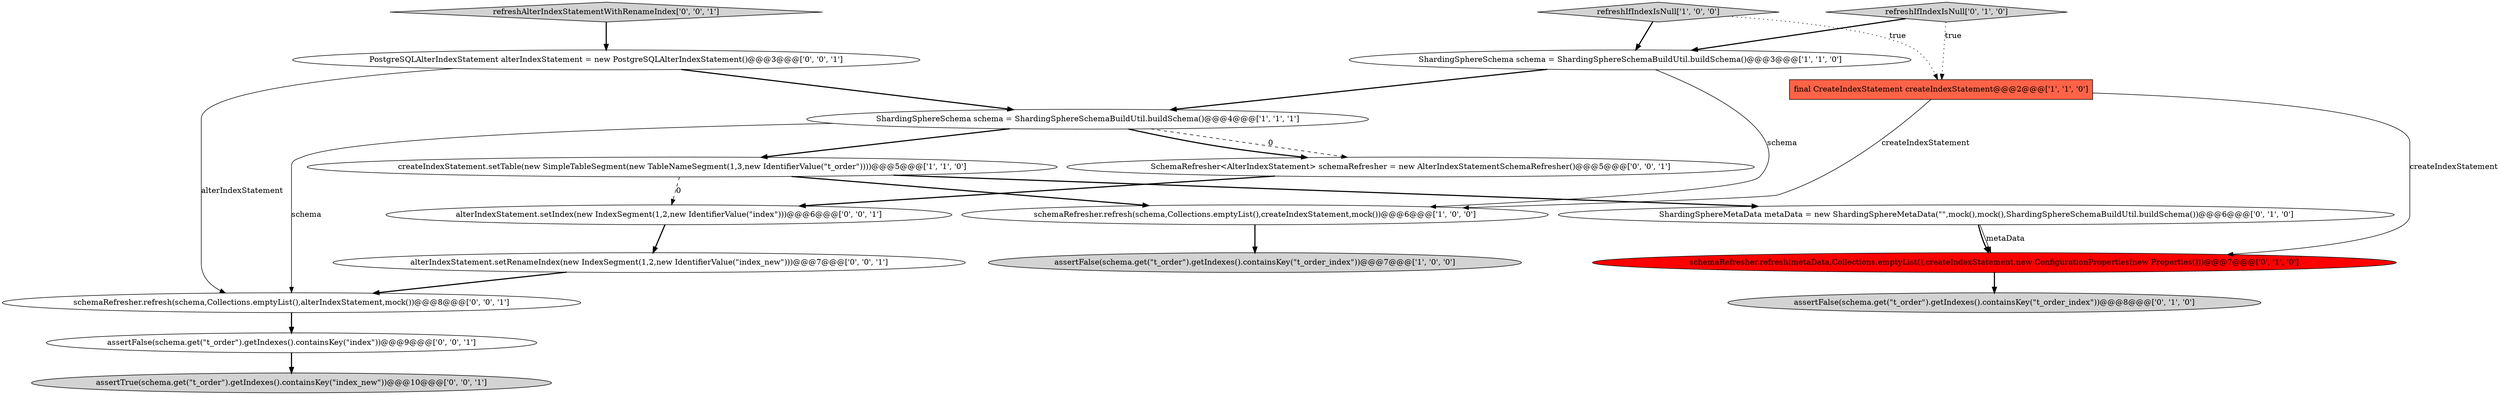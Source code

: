 digraph {
13 [style = filled, label = "PostgreSQLAlterIndexStatement alterIndexStatement = new PostgreSQLAlterIndexStatement()@@@3@@@['0', '0', '1']", fillcolor = white, shape = ellipse image = "AAA0AAABBB3BBB"];
1 [style = filled, label = "ShardingSphereSchema schema = ShardingSphereSchemaBuildUtil.buildSchema()@@@4@@@['1', '1', '1']", fillcolor = white, shape = ellipse image = "AAA0AAABBB1BBB"];
5 [style = filled, label = "createIndexStatement.setTable(new SimpleTableSegment(new TableNameSegment(1,3,new IdentifierValue(\"t_order\"))))@@@5@@@['1', '1', '0']", fillcolor = white, shape = ellipse image = "AAA0AAABBB1BBB"];
0 [style = filled, label = "ShardingSphereSchema schema = ShardingSphereSchemaBuildUtil.buildSchema()@@@3@@@['1', '1', '0']", fillcolor = white, shape = ellipse image = "AAA0AAABBB1BBB"];
8 [style = filled, label = "schemaRefresher.refresh(metaData,Collections.emptyList(),createIndexStatement,new ConfigurationProperties(new Properties()))@@@7@@@['0', '1', '0']", fillcolor = red, shape = ellipse image = "AAA1AAABBB2BBB"];
18 [style = filled, label = "assertFalse(schema.get(\"t_order\").getIndexes().containsKey(\"index\"))@@@9@@@['0', '0', '1']", fillcolor = white, shape = ellipse image = "AAA0AAABBB3BBB"];
16 [style = filled, label = "refreshAlterIndexStatementWithRenameIndex['0', '0', '1']", fillcolor = lightgray, shape = diamond image = "AAA0AAABBB3BBB"];
11 [style = filled, label = "SchemaRefresher<AlterIndexStatement> schemaRefresher = new AlterIndexStatementSchemaRefresher()@@@5@@@['0', '0', '1']", fillcolor = white, shape = ellipse image = "AAA0AAABBB3BBB"];
12 [style = filled, label = "assertTrue(schema.get(\"t_order\").getIndexes().containsKey(\"index_new\"))@@@10@@@['0', '0', '1']", fillcolor = lightgray, shape = ellipse image = "AAA0AAABBB3BBB"];
2 [style = filled, label = "refreshIfIndexIsNull['1', '0', '0']", fillcolor = lightgray, shape = diamond image = "AAA0AAABBB1BBB"];
14 [style = filled, label = "alterIndexStatement.setIndex(new IndexSegment(1,2,new IdentifierValue(\"index\")))@@@6@@@['0', '0', '1']", fillcolor = white, shape = ellipse image = "AAA0AAABBB3BBB"];
15 [style = filled, label = "schemaRefresher.refresh(schema,Collections.emptyList(),alterIndexStatement,mock())@@@8@@@['0', '0', '1']", fillcolor = white, shape = ellipse image = "AAA0AAABBB3BBB"];
9 [style = filled, label = "assertFalse(schema.get(\"t_order\").getIndexes().containsKey(\"t_order_index\"))@@@8@@@['0', '1', '0']", fillcolor = lightgray, shape = ellipse image = "AAA0AAABBB2BBB"];
10 [style = filled, label = "refreshIfIndexIsNull['0', '1', '0']", fillcolor = lightgray, shape = diamond image = "AAA0AAABBB2BBB"];
17 [style = filled, label = "alterIndexStatement.setRenameIndex(new IndexSegment(1,2,new IdentifierValue(\"index_new\")))@@@7@@@['0', '0', '1']", fillcolor = white, shape = ellipse image = "AAA0AAABBB3BBB"];
6 [style = filled, label = "assertFalse(schema.get(\"t_order\").getIndexes().containsKey(\"t_order_index\"))@@@7@@@['1', '0', '0']", fillcolor = lightgray, shape = ellipse image = "AAA0AAABBB1BBB"];
4 [style = filled, label = "schemaRefresher.refresh(schema,Collections.emptyList(),createIndexStatement,mock())@@@6@@@['1', '0', '0']", fillcolor = white, shape = ellipse image = "AAA0AAABBB1BBB"];
7 [style = filled, label = "ShardingSphereMetaData metaData = new ShardingSphereMetaData(\"\",mock(),mock(),ShardingSphereSchemaBuildUtil.buildSchema())@@@6@@@['0', '1', '0']", fillcolor = white, shape = ellipse image = "AAA0AAABBB2BBB"];
3 [style = filled, label = "final CreateIndexStatement createIndexStatement@@@2@@@['1', '1', '0']", fillcolor = tomato, shape = box image = "AAA0AAABBB1BBB"];
1->5 [style = bold, label=""];
3->4 [style = solid, label="createIndexStatement"];
2->3 [style = dotted, label="true"];
16->13 [style = bold, label=""];
5->14 [style = dashed, label="0"];
11->14 [style = bold, label=""];
4->6 [style = bold, label=""];
0->4 [style = solid, label="schema"];
18->12 [style = bold, label=""];
1->15 [style = solid, label="schema"];
10->3 [style = dotted, label="true"];
14->17 [style = bold, label=""];
3->8 [style = solid, label="createIndexStatement"];
7->8 [style = bold, label=""];
15->18 [style = bold, label=""];
13->1 [style = bold, label=""];
1->11 [style = bold, label=""];
2->0 [style = bold, label=""];
7->8 [style = solid, label="metaData"];
1->11 [style = dashed, label="0"];
0->1 [style = bold, label=""];
10->0 [style = bold, label=""];
5->4 [style = bold, label=""];
17->15 [style = bold, label=""];
8->9 [style = bold, label=""];
13->15 [style = solid, label="alterIndexStatement"];
5->7 [style = bold, label=""];
}
